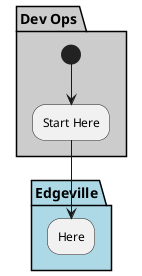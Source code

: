@startuml


partition "Dev Ops"  #cccccc {
  (*) --> "Start Here"
}

partition "Edgeville" #lightblue {
  "Start Here" --> "Here"
}

@enduml

